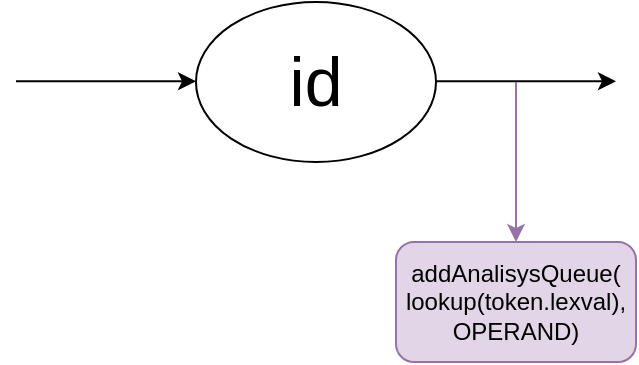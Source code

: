<mxfile version="12.8.1" type="device"><diagram id="I5BP6vOR_1D-y6K9_unL" name="Page-1"><mxGraphModel dx="1504" dy="373" grid="1" gridSize="10" guides="1" tooltips="1" connect="1" arrows="1" fold="1" page="1" pageScale="1" pageWidth="827" pageHeight="1169" math="0" shadow="0"><root><mxCell id="0"/><mxCell id="1" parent="0"/><mxCell id="Dvv93qsHE8iZuxDN588F-62" value="" style="group" parent="1" vertex="1" connectable="0"><mxGeometry width="300" height="80" as="geometry"/></mxCell><mxCell id="Dvv93qsHE8iZuxDN588F-56" value="&lt;span style=&quot;font-size: 34px&quot;&gt;id&lt;/span&gt;" style="ellipse;whiteSpace=wrap;html=1;" parent="Dvv93qsHE8iZuxDN588F-62" vertex="1"><mxGeometry x="90" width="120" height="80" as="geometry"/></mxCell><mxCell id="Dvv93qsHE8iZuxDN588F-16" value="" style="endArrow=classic;html=1;entryX=0;entryY=0.5;entryDx=0;entryDy=0;" parent="Dvv93qsHE8iZuxDN588F-62" edge="1"><mxGeometry width="50" height="50" relative="1" as="geometry"><mxPoint y="39.64" as="sourcePoint"/><mxPoint x="90" y="39.64" as="targetPoint"/></mxGeometry></mxCell><mxCell id="Dvv93qsHE8iZuxDN588F-43" value="" style="endArrow=classic;html=1;entryX=0;entryY=0.5;entryDx=0;entryDy=0;" parent="Dvv93qsHE8iZuxDN588F-62" edge="1"><mxGeometry width="50" height="50" relative="1" as="geometry"><mxPoint x="210" y="39.64" as="sourcePoint"/><mxPoint x="300" y="39.64" as="targetPoint"/></mxGeometry></mxCell><mxCell id="hjJrfALZerwHWosi8WqS-2" value="" style="endArrow=classic;html=1;fillColor=#e1d5e7;strokeColor=#9673a6;" edge="1" parent="Dvv93qsHE8iZuxDN588F-62" target="hjJrfALZerwHWosi8WqS-1"><mxGeometry width="50" height="50" relative="1" as="geometry"><mxPoint x="250" y="40" as="sourcePoint"/><mxPoint x="250" y="40" as="targetPoint"/></mxGeometry></mxCell><mxCell id="hjJrfALZerwHWosi8WqS-1" value="addAnalisysQueue( lookup(token.lexval),&lt;br&gt;OPERAND)" style="rounded=1;whiteSpace=wrap;html=1;fillColor=#e1d5e7;strokeColor=#9673a6;" vertex="1" parent="1"><mxGeometry x="190" y="120" width="120" height="60" as="geometry"/></mxCell></root></mxGraphModel></diagram></mxfile>